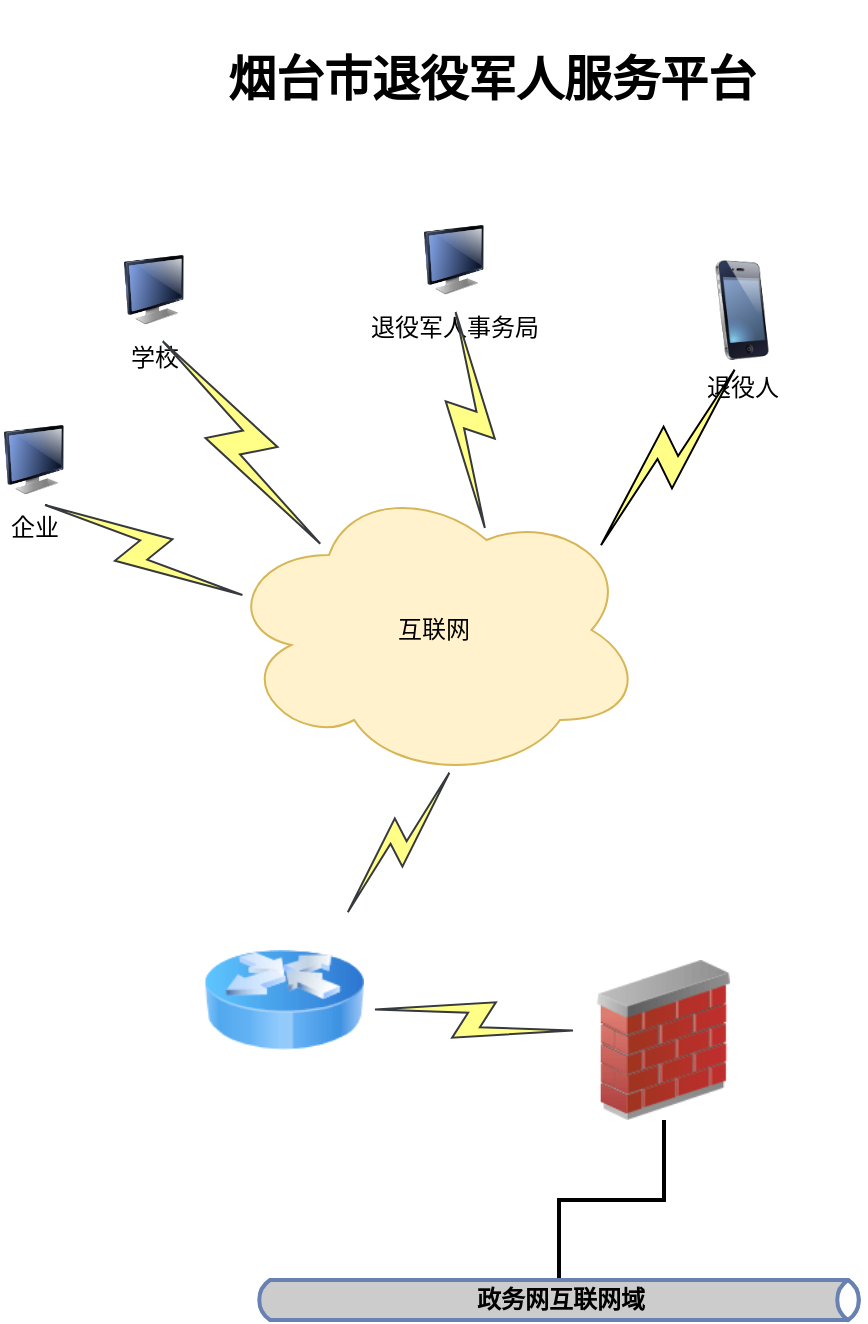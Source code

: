 <mxfile version="20.8.16" type="github">
  <diagram name="第 1 页" id="vV2zMbp7ZWFQ6nNkdyA2">
    <mxGraphModel dx="1434" dy="796" grid="1" gridSize="10" guides="1" tooltips="1" connect="1" arrows="1" fold="1" page="1" pageScale="1" pageWidth="827" pageHeight="1169" math="0" shadow="0">
      <root>
        <mxCell id="0" />
        <mxCell id="1" parent="0" />
        <mxCell id="-d7PBWxsBeQFeIK-UZRL-1" value="&lt;h1&gt;&lt;b&gt;烟台市退役军人服务平台&lt;/b&gt;&lt;/h1&gt;" style="text;html=1;strokeColor=none;fillColor=none;align=center;verticalAlign=middle;whiteSpace=wrap;rounded=0;" vertex="1" parent="1">
          <mxGeometry x="244" y="100" width="340" height="80" as="geometry" />
        </mxCell>
        <mxCell id="-d7PBWxsBeQFeIK-UZRL-42" style="edgeStyle=orthogonalEdgeStyle;rounded=0;orthogonalLoop=1;jettySize=auto;html=1;strokeColor=#000000;strokeWidth=2;endArrow=none;endFill=0;" edge="1" parent="1" source="-d7PBWxsBeQFeIK-UZRL-2" target="-d7PBWxsBeQFeIK-UZRL-39">
          <mxGeometry relative="1" as="geometry" />
        </mxCell>
        <mxCell id="-d7PBWxsBeQFeIK-UZRL-2" value="" style="image;html=1;image=img/lib/clip_art/networking/Firewall_02_128x128.png" vertex="1" parent="1">
          <mxGeometry x="460" y="580" width="80" height="80" as="geometry" />
        </mxCell>
        <mxCell id="-d7PBWxsBeQFeIK-UZRL-4" value="" style="image;html=1;image=img/lib/clip_art/networking/Router_Icon_128x128.png" vertex="1" parent="1">
          <mxGeometry x="270" y="560" width="80" height="80" as="geometry" />
        </mxCell>
        <mxCell id="-d7PBWxsBeQFeIK-UZRL-5" value="退役军人事务局" style="image;html=1;image=img/lib/clip_art/computers/Monitor_128x128.png" vertex="1" parent="1">
          <mxGeometry x="380" y="210" width="30" height="40" as="geometry" />
        </mxCell>
        <mxCell id="-d7PBWxsBeQFeIK-UZRL-8" value="学校" style="image;html=1;image=img/lib/clip_art/computers/Monitor_128x128.png" vertex="1" parent="1">
          <mxGeometry x="230" y="225" width="30" height="40" as="geometry" />
        </mxCell>
        <mxCell id="-d7PBWxsBeQFeIK-UZRL-9" value="企业" style="image;html=1;image=img/lib/clip_art/computers/Monitor_128x128.png" vertex="1" parent="1">
          <mxGeometry x="170" y="310" width="30" height="40" as="geometry" />
        </mxCell>
        <mxCell id="-d7PBWxsBeQFeIK-UZRL-12" value="退役人" style="image;html=1;image=img/lib/clip_art/telecommunication/iPhone_128x128.png" vertex="1" parent="1">
          <mxGeometry x="514" y="230" width="50" height="50" as="geometry" />
        </mxCell>
        <mxCell id="-d7PBWxsBeQFeIK-UZRL-14" value="互联网" style="ellipse;shape=cloud;whiteSpace=wrap;html=1;fillColor=#fff2cc;strokeColor=#d6b656;" vertex="1" parent="1">
          <mxGeometry x="280" y="340" width="210" height="150" as="geometry" />
        </mxCell>
        <mxCell id="-d7PBWxsBeQFeIK-UZRL-23" value="" style="html=1;outlineConnect=0;fillColor=#ffff88;strokeColor=#36393d;gradientDirection=north;strokeWidth=1;shape=mxgraph.networks.comm_link_edge;html=1;rounded=0;entryX=0.5;entryY=1;entryDx=0;entryDy=0;exitX=0.625;exitY=0.2;exitDx=0;exitDy=0;exitPerimeter=0;" edge="1" parent="1" source="-d7PBWxsBeQFeIK-UZRL-14" target="-d7PBWxsBeQFeIK-UZRL-5">
          <mxGeometry width="100" height="100" relative="1" as="geometry">
            <mxPoint x="220" y="510" as="sourcePoint" />
            <mxPoint x="250" y="360" as="targetPoint" />
          </mxGeometry>
        </mxCell>
        <mxCell id="-d7PBWxsBeQFeIK-UZRL-25" value="" style="html=1;outlineConnect=0;fillColor=#ffff88;strokeColor=default;gradientDirection=north;strokeWidth=1;shape=mxgraph.networks.comm_link_edge;html=1;rounded=0;entryX=0.5;entryY=1;entryDx=0;entryDy=0;exitX=0.88;exitY=0.25;exitDx=0;exitDy=0;exitPerimeter=0;" edge="1" parent="1" source="-d7PBWxsBeQFeIK-UZRL-14" target="-d7PBWxsBeQFeIK-UZRL-12">
          <mxGeometry width="100" height="100" relative="1" as="geometry">
            <mxPoint x="596.25" y="400" as="sourcePoint" />
            <mxPoint x="580" y="280" as="targetPoint" />
          </mxGeometry>
        </mxCell>
        <mxCell id="-d7PBWxsBeQFeIK-UZRL-26" value="" style="html=1;outlineConnect=0;fillColor=#ffff88;strokeColor=#36393d;gradientDirection=north;strokeWidth=1;shape=mxgraph.networks.comm_link_edge;html=1;rounded=0;entryX=0.5;entryY=1;entryDx=0;entryDy=0;exitX=0.07;exitY=0.4;exitDx=0;exitDy=0;exitPerimeter=0;" edge="1" parent="1" source="-d7PBWxsBeQFeIK-UZRL-14" target="-d7PBWxsBeQFeIK-UZRL-9">
          <mxGeometry width="100" height="100" relative="1" as="geometry">
            <mxPoint x="216.25" y="475" as="sourcePoint" />
            <mxPoint x="200" y="355" as="targetPoint" />
          </mxGeometry>
        </mxCell>
        <mxCell id="-d7PBWxsBeQFeIK-UZRL-27" value="" style="html=1;outlineConnect=0;fillColor=#ffff88;strokeColor=#36393d;gradientDirection=north;strokeWidth=1;shape=mxgraph.networks.comm_link_edge;html=1;rounded=0;entryX=0.5;entryY=1;entryDx=0;entryDy=0;exitX=0.25;exitY=0.25;exitDx=0;exitDy=0;exitPerimeter=0;" edge="1" parent="1" source="-d7PBWxsBeQFeIK-UZRL-14" target="-d7PBWxsBeQFeIK-UZRL-8">
          <mxGeometry width="100" height="100" relative="1" as="geometry">
            <mxPoint x="441.25" y="400" as="sourcePoint" />
            <mxPoint x="425" y="280" as="targetPoint" />
          </mxGeometry>
        </mxCell>
        <mxCell id="-d7PBWxsBeQFeIK-UZRL-28" value="" style="html=1;outlineConnect=0;fillColor=#ffff88;strokeColor=#36393d;gradientDirection=north;strokeWidth=1;shape=mxgraph.networks.comm_link_edge;html=1;rounded=0;entryX=0.55;entryY=0.95;entryDx=0;entryDy=0;entryPerimeter=0;" edge="1" parent="1" source="-d7PBWxsBeQFeIK-UZRL-4" target="-d7PBWxsBeQFeIK-UZRL-14">
          <mxGeometry width="100" height="100" relative="1" as="geometry">
            <mxPoint x="270" y="590" as="sourcePoint" />
            <mxPoint x="370" y="490" as="targetPoint" />
          </mxGeometry>
        </mxCell>
        <mxCell id="-d7PBWxsBeQFeIK-UZRL-29" value="" style="html=1;outlineConnect=0;fillColor=#ffff88;strokeColor=#36393d;gradientDirection=north;strokeWidth=1;shape=mxgraph.networks.comm_link_edge;html=1;rounded=0;" edge="1" parent="1" source="-d7PBWxsBeQFeIK-UZRL-2" target="-d7PBWxsBeQFeIK-UZRL-4">
          <mxGeometry width="100" height="100" relative="1" as="geometry">
            <mxPoint x="180" y="770" as="sourcePoint" />
            <mxPoint x="280" y="670" as="targetPoint" />
          </mxGeometry>
        </mxCell>
        <mxCell id="-d7PBWxsBeQFeIK-UZRL-39" value="&lt;b&gt;政务网互联网域&lt;/b&gt;" style="html=1;outlineConnect=0;fillColor=#CCCCCC;strokeColor=#6881B3;gradientColor=none;gradientDirection=north;strokeWidth=2;shape=mxgraph.networks.bus;gradientColor=none;gradientDirection=north;fontColor=#000000;perimeter=backbonePerimeter;backboneSize=20;" vertex="1" parent="1">
          <mxGeometry x="295" y="740" width="305" height="20" as="geometry" />
        </mxCell>
      </root>
    </mxGraphModel>
  </diagram>
</mxfile>
